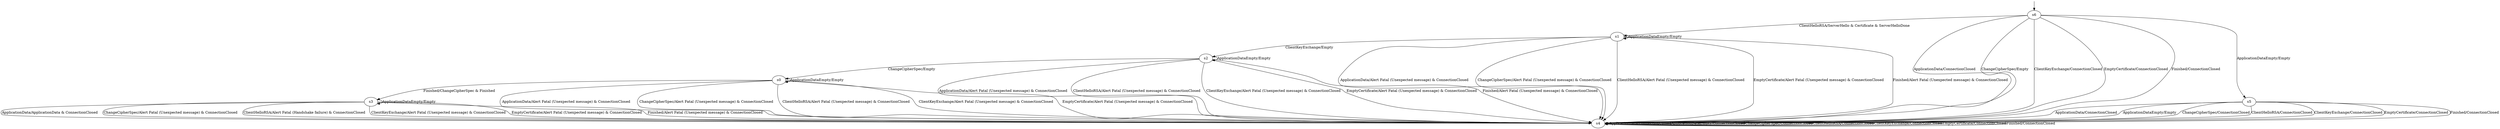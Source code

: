 digraph {
s6 [label="s6"]
s0 [label="s0"]
s1 [label="s1"]
s2 [label="s2"]
s3 [label="s3"]
s4 [label="s4"]
s5 [label="s5"]
s6 -> s4 [label="ApplicationData/ConnectionClosed"];
s6 -> s5 [label="ApplicationDataEmpty/Empty"];
s6 -> s4 [label="ChangeCipherSpec/Empty"];
s6 -> s1 [label="ClientHelloRSA/ServerHello & Certificate & ServerHelloDone"];
s6 -> s4 [label="ClientKeyExchange/ConnectionClosed"];
s6 -> s4 [label="EmptyCertificate/ConnectionClosed"];
s6 -> s4 [label="Finished/ConnectionClosed"];
s0 -> s4 [label="ApplicationData/Alert Fatal (Unexpected message) & ConnectionClosed"];
s0 -> s0 [label="ApplicationDataEmpty/Empty"];
s0 -> s4 [label="ChangeCipherSpec/Alert Fatal (Unexpected message) & ConnectionClosed"];
s0 -> s4 [label="ClientHelloRSA/Alert Fatal (Unexpected message) & ConnectionClosed"];
s0 -> s4 [label="ClientKeyExchange/Alert Fatal (Unexpected message) & ConnectionClosed"];
s0 -> s4 [label="EmptyCertificate/Alert Fatal (Unexpected message) & ConnectionClosed"];
s0 -> s3 [label="Finished/ChangeCipherSpec & Finished"];
s1 -> s4 [label="ApplicationData/Alert Fatal (Unexpected message) & ConnectionClosed"];
s1 -> s1 [label="ApplicationDataEmpty/Empty"];
s1 -> s4 [label="ChangeCipherSpec/Alert Fatal (Unexpected message) & ConnectionClosed"];
s1 -> s4 [label="ClientHelloRSA/Alert Fatal (Unexpected message) & ConnectionClosed"];
s1 -> s2 [label="ClientKeyExchange/Empty"];
s1 -> s4 [label="EmptyCertificate/Alert Fatal (Unexpected message) & ConnectionClosed"];
s1 -> s4 [label="Finished/Alert Fatal (Unexpected message) & ConnectionClosed"];
s2 -> s4 [label="ApplicationData/Alert Fatal (Unexpected message) & ConnectionClosed"];
s2 -> s2 [label="ApplicationDataEmpty/Empty"];
s2 -> s0 [label="ChangeCipherSpec/Empty"];
s2 -> s4 [label="ClientHelloRSA/Alert Fatal (Unexpected message) & ConnectionClosed"];
s2 -> s4 [label="ClientKeyExchange/Alert Fatal (Unexpected message) & ConnectionClosed"];
s2 -> s4 [label="EmptyCertificate/Alert Fatal (Unexpected message) & ConnectionClosed"];
s2 -> s4 [label="Finished/Alert Fatal (Unexpected message) & ConnectionClosed"];
s3 -> s4 [label="ApplicationData/ApplicationData & ConnectionClosed"];
s3 -> s3 [label="ApplicationDataEmpty/Empty"];
s3 -> s4 [label="ChangeCipherSpec/Alert Fatal (Unexpected message) & ConnectionClosed"];
s3 -> s4 [label="ClientHelloRSA/Alert Fatal (Handshake failure) & ConnectionClosed"];
s3 -> s4 [label="ClientKeyExchange/Alert Fatal (Unexpected message) & ConnectionClosed"];
s3 -> s4 [label="EmptyCertificate/Alert Fatal (Unexpected message) & ConnectionClosed"];
s3 -> s4 [label="Finished/Alert Fatal (Unexpected message) & ConnectionClosed"];
s4 -> s4 [label="ApplicationData/ConnectionClosed"];
s4 -> s4 [label="ApplicationDataEmpty/ConnectionClosed"];
s4 -> s4 [label="ChangeCipherSpec/ConnectionClosed"];
s4 -> s4 [label="ClientHelloRSA/ConnectionClosed"];
s4 -> s4 [label="ClientKeyExchange/ConnectionClosed"];
s4 -> s4 [label="EmptyCertificate/ConnectionClosed"];
s4 -> s4 [label="Finished/ConnectionClosed"];
s5 -> s4 [label="ApplicationData/ConnectionClosed"];
s5 -> s4 [label="ApplicationDataEmpty/Empty"];
s5 -> s4 [label="ChangeCipherSpec/ConnectionClosed"];
s5 -> s4 [label="ClientHelloRSA/ConnectionClosed"];
s5 -> s4 [label="ClientKeyExchange/ConnectionClosed"];
s5 -> s4 [label="EmptyCertificate/ConnectionClosed"];
s5 -> s4 [label="Finished/ConnectionClosed"];

__start0 [label="" shape="none" width="0" height="0"];
__start0 -> s6;
}
